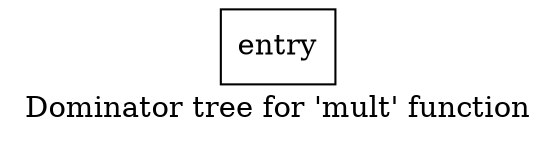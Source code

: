 digraph "Dominator tree for 'mult' function" {
	label="Dominator tree for 'mult' function";

	Node0x560ad40f78d0 [shape=record,label="{entry}"];
}
